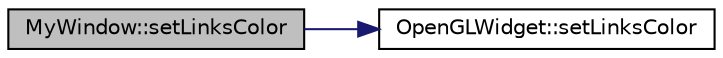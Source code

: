 digraph "MyWindow::setLinksColor"
{
 // LATEX_PDF_SIZE
  edge [fontname="Helvetica",fontsize="10",labelfontname="Helvetica",labelfontsize="10"];
  node [fontname="Helvetica",fontsize="10",shape=record];
  rankdir="LR";
  Node1 [label="MyWindow::setLinksColor",height=0.2,width=0.4,color="black", fillcolor="grey75", style="filled", fontcolor="black",tooltip=" "];
  Node1 -> Node2 [color="midnightblue",fontsize="10",style="solid",fontname="Helvetica"];
  Node2 [label="OpenGLWidget::setLinksColor",height=0.2,width=0.4,color="black", fillcolor="white", style="filled",URL="$classOpenGLWidget.html#aa9d5198d2aa2520524022956bd8c61ab",tooltip=" "];
}
